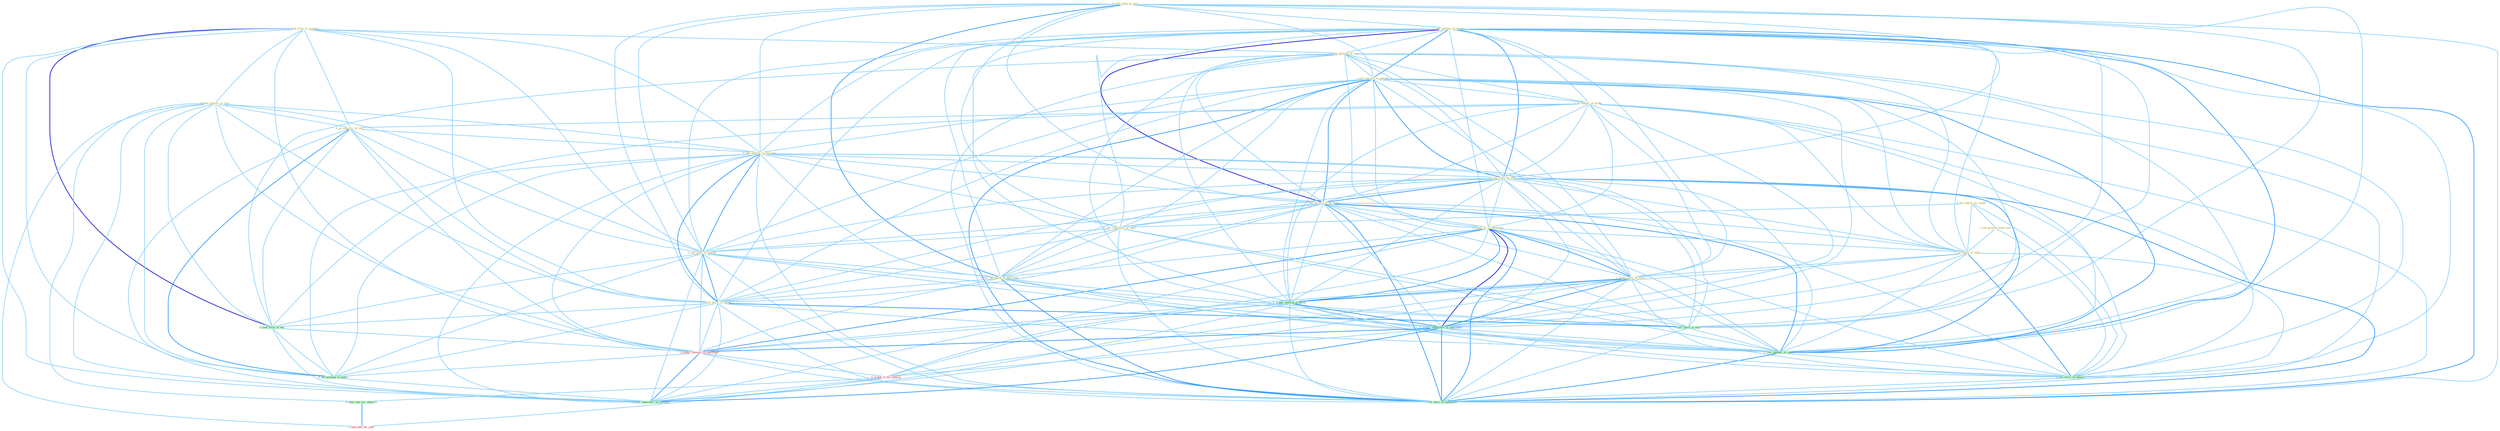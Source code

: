 Graph G{ 
    node
    [shape=polygon,style=filled,width=.5,height=.06,color="#BDFCC9",fixedsize=true,fontsize=4,
    fontcolor="#2f4f4f"];
    {node
    [color="#ffffe0", fontcolor="#8b7d6b"] "1_seek_term_in_economi " "0_sell_stake_to_unit " "1_sell_portion_of_receiv " "1_seek_payment_of_cost " "0_hold_groceri_in_rear " "1_sell_version_of_machin " "1_us_batteri_of_probe " "0_us_expertis_in_rest " "0_sell_station_in_yearnum " "1_sell_some_of_junk " "0_see_rhetor_as_signal " "1_see_growth_from_coat " "1_sell_portion_of_portfolio " "1_acquir_%_of_entitynam " "0_sell_subsidiari_as_part " "0_sell_milk_in_market " "1_see_begin_of_shift " "1_acquir_piec_of_estat " "0_sell_technolog_to_entitynam " "0_sell_stock_in_month "}
{node [color="#fff0f5", fontcolor="#b22222"] "1_acquir_interest_in_entitynam " "0_acquir_it_for_million " "1_hold_bill_for_year "}
edge [color="#B0E2FF"];

	"1_seek_term_in_economi " -- "1_seek_payment_of_cost " [w="1", color="#87cefa" ];
	"1_seek_term_in_economi " -- "0_hold_groceri_in_rear " [w="1", color="#87cefa" ];
	"1_seek_term_in_economi " -- "0_us_expertis_in_rest " [w="1", color="#87cefa" ];
	"1_seek_term_in_economi " -- "0_sell_station_in_yearnum " [w="1", color="#87cefa" ];
	"1_seek_term_in_economi " -- "0_sell_milk_in_market " [w="1", color="#87cefa" ];
	"1_seek_term_in_economi " -- "0_sell_stock_in_month " [w="1", color="#87cefa" ];
	"1_seek_term_in_economi " -- "0_seek_term_in_bid " [w="3", color="#0000cd" , len=0.6];
	"1_seek_term_in_economi " -- "1_acquir_interest_in_entitynam " [w="1", color="#87cefa" ];
	"1_seek_term_in_economi " -- "0_us_techniqu_in_heart " [w="1", color="#87cefa" ];
	"1_seek_term_in_economi " -- "0_acquir_laboratori_in_transact " [w="1", color="#87cefa" ];
	"0_sell_stake_to_unit " -- "1_sell_portion_of_receiv " [w="1", color="#87cefa" ];
	"0_sell_stake_to_unit " -- "1_sell_version_of_machin " [w="1", color="#87cefa" ];
	"0_sell_stake_to_unit " -- "0_sell_station_in_yearnum " [w="1", color="#87cefa" ];
	"0_sell_stake_to_unit " -- "1_sell_some_of_junk " [w="1", color="#87cefa" ];
	"0_sell_stake_to_unit " -- "1_sell_portion_of_portfolio " [w="1", color="#87cefa" ];
	"0_sell_stake_to_unit " -- "0_sell_subsidiari_as_part " [w="1", color="#87cefa" ];
	"0_sell_stake_to_unit " -- "0_sell_milk_in_market " [w="1", color="#87cefa" ];
	"0_sell_stake_to_unit " -- "0_sell_technolog_to_entitynam " [w="2", color="#1e90ff" , len=0.8];
	"0_sell_stake_to_unit " -- "0_sell_stock_in_month " [w="1", color="#87cefa" ];
	"0_sell_stake_to_unit " -- "0_sell_stock_at_time " [w="1", color="#87cefa" ];
	"0_sell_stake_to_unit " -- "1_sell_number_of_share " [w="1", color="#87cefa" ];
	"0_sell_stake_to_unit " -- "1_sell_divis_of_entitynam " [w="1", color="#87cefa" ];
	"1_sell_portion_of_receiv " -- "1_seek_payment_of_cost " [w="1", color="#87cefa" ];
	"1_sell_portion_of_receiv " -- "1_sell_version_of_machin " [w="2", color="#1e90ff" , len=0.8];
	"1_sell_portion_of_receiv " -- "1_us_batteri_of_probe " [w="1", color="#87cefa" ];
	"1_sell_portion_of_receiv " -- "0_sell_station_in_yearnum " [w="1", color="#87cefa" ];
	"1_sell_portion_of_receiv " -- "1_sell_some_of_junk " [w="2", color="#1e90ff" , len=0.8];
	"1_sell_portion_of_receiv " -- "1_sell_portion_of_portfolio " [w="3", color="#0000cd" , len=0.6];
	"1_sell_portion_of_receiv " -- "1_acquir_%_of_entitynam " [w="1", color="#87cefa" ];
	"1_sell_portion_of_receiv " -- "0_sell_subsidiari_as_part " [w="1", color="#87cefa" ];
	"1_sell_portion_of_receiv " -- "0_sell_milk_in_market " [w="1", color="#87cefa" ];
	"1_sell_portion_of_receiv " -- "1_see_begin_of_shift " [w="1", color="#87cefa" ];
	"1_sell_portion_of_receiv " -- "1_acquir_piec_of_estat " [w="1", color="#87cefa" ];
	"1_sell_portion_of_receiv " -- "0_sell_technolog_to_entitynam " [w="1", color="#87cefa" ];
	"1_sell_portion_of_receiv " -- "0_sell_stock_in_month " [w="1", color="#87cefa" ];
	"1_sell_portion_of_receiv " -- "1_acquir_million_of_asset " [w="1", color="#87cefa" ];
	"1_sell_portion_of_receiv " -- "1_acquir_laboratori_of_entitynam " [w="1", color="#87cefa" ];
	"1_sell_portion_of_receiv " -- "0_sell_stock_at_time " [w="1", color="#87cefa" ];
	"1_sell_portion_of_receiv " -- "1_sell_number_of_share " [w="2", color="#1e90ff" , len=0.8];
	"1_sell_portion_of_receiv " -- "1_see_reviv_of_interest " [w="1", color="#87cefa" ];
	"1_sell_portion_of_receiv " -- "1_sell_divis_of_entitynam " [w="2", color="#1e90ff" , len=0.8];
	"1_seek_payment_of_cost " -- "1_sell_version_of_machin " [w="1", color="#87cefa" ];
	"1_seek_payment_of_cost " -- "1_us_batteri_of_probe " [w="1", color="#87cefa" ];
	"1_seek_payment_of_cost " -- "1_sell_some_of_junk " [w="1", color="#87cefa" ];
	"1_seek_payment_of_cost " -- "1_sell_portion_of_portfolio " [w="1", color="#87cefa" ];
	"1_seek_payment_of_cost " -- "1_acquir_%_of_entitynam " [w="1", color="#87cefa" ];
	"1_seek_payment_of_cost " -- "1_see_begin_of_shift " [w="1", color="#87cefa" ];
	"1_seek_payment_of_cost " -- "1_acquir_piec_of_estat " [w="1", color="#87cefa" ];
	"1_seek_payment_of_cost " -- "1_acquir_million_of_asset " [w="1", color="#87cefa" ];
	"1_seek_payment_of_cost " -- "1_acquir_laboratori_of_entitynam " [w="1", color="#87cefa" ];
	"1_seek_payment_of_cost " -- "0_seek_term_in_bid " [w="1", color="#87cefa" ];
	"1_seek_payment_of_cost " -- "1_sell_number_of_share " [w="1", color="#87cefa" ];
	"1_seek_payment_of_cost " -- "1_see_reviv_of_interest " [w="1", color="#87cefa" ];
	"1_seek_payment_of_cost " -- "1_sell_divis_of_entitynam " [w="1", color="#87cefa" ];
	"0_hold_groceri_in_rear " -- "0_us_expertis_in_rest " [w="1", color="#87cefa" ];
	"0_hold_groceri_in_rear " -- "0_sell_station_in_yearnum " [w="1", color="#87cefa" ];
	"0_hold_groceri_in_rear " -- "0_sell_milk_in_market " [w="1", color="#87cefa" ];
	"0_hold_groceri_in_rear " -- "0_sell_stock_in_month " [w="1", color="#87cefa" ];
	"0_hold_groceri_in_rear " -- "0_seek_term_in_bid " [w="1", color="#87cefa" ];
	"0_hold_groceri_in_rear " -- "1_acquir_interest_in_entitynam " [w="1", color="#87cefa" ];
	"0_hold_groceri_in_rear " -- "0_us_techniqu_in_heart " [w="1", color="#87cefa" ];
	"0_hold_groceri_in_rear " -- "0_hold_rate_for_advertis " [w="1", color="#87cefa" ];
	"0_hold_groceri_in_rear " -- "0_acquir_laboratori_in_transact " [w="1", color="#87cefa" ];
	"0_hold_groceri_in_rear " -- "1_hold_bill_for_year " [w="1", color="#87cefa" ];
	"1_sell_version_of_machin " -- "1_us_batteri_of_probe " [w="1", color="#87cefa" ];
	"1_sell_version_of_machin " -- "0_sell_station_in_yearnum " [w="1", color="#87cefa" ];
	"1_sell_version_of_machin " -- "1_sell_some_of_junk " [w="2", color="#1e90ff" , len=0.8];
	"1_sell_version_of_machin " -- "1_sell_portion_of_portfolio " [w="2", color="#1e90ff" , len=0.8];
	"1_sell_version_of_machin " -- "1_acquir_%_of_entitynam " [w="1", color="#87cefa" ];
	"1_sell_version_of_machin " -- "0_sell_subsidiari_as_part " [w="1", color="#87cefa" ];
	"1_sell_version_of_machin " -- "0_sell_milk_in_market " [w="1", color="#87cefa" ];
	"1_sell_version_of_machin " -- "1_see_begin_of_shift " [w="1", color="#87cefa" ];
	"1_sell_version_of_machin " -- "1_acquir_piec_of_estat " [w="1", color="#87cefa" ];
	"1_sell_version_of_machin " -- "0_sell_technolog_to_entitynam " [w="1", color="#87cefa" ];
	"1_sell_version_of_machin " -- "0_sell_stock_in_month " [w="1", color="#87cefa" ];
	"1_sell_version_of_machin " -- "1_acquir_million_of_asset " [w="1", color="#87cefa" ];
	"1_sell_version_of_machin " -- "1_acquir_laboratori_of_entitynam " [w="1", color="#87cefa" ];
	"1_sell_version_of_machin " -- "0_sell_stock_at_time " [w="1", color="#87cefa" ];
	"1_sell_version_of_machin " -- "1_sell_number_of_share " [w="2", color="#1e90ff" , len=0.8];
	"1_sell_version_of_machin " -- "1_see_reviv_of_interest " [w="1", color="#87cefa" ];
	"1_sell_version_of_machin " -- "1_sell_divis_of_entitynam " [w="2", color="#1e90ff" , len=0.8];
	"1_us_batteri_of_probe " -- "0_us_expertis_in_rest " [w="1", color="#87cefa" ];
	"1_us_batteri_of_probe " -- "1_sell_some_of_junk " [w="1", color="#87cefa" ];
	"1_us_batteri_of_probe " -- "1_sell_portion_of_portfolio " [w="1", color="#87cefa" ];
	"1_us_batteri_of_probe " -- "1_acquir_%_of_entitynam " [w="1", color="#87cefa" ];
	"1_us_batteri_of_probe " -- "1_see_begin_of_shift " [w="1", color="#87cefa" ];
	"1_us_batteri_of_probe " -- "1_acquir_piec_of_estat " [w="1", color="#87cefa" ];
	"1_us_batteri_of_probe " -- "1_acquir_million_of_asset " [w="1", color="#87cefa" ];
	"1_us_batteri_of_probe " -- "1_acquir_laboratori_of_entitynam " [w="1", color="#87cefa" ];
	"1_us_batteri_of_probe " -- "0_us_techniqu_in_heart " [w="1", color="#87cefa" ];
	"1_us_batteri_of_probe " -- "1_sell_number_of_share " [w="1", color="#87cefa" ];
	"1_us_batteri_of_probe " -- "1_see_reviv_of_interest " [w="1", color="#87cefa" ];
	"1_us_batteri_of_probe " -- "1_sell_divis_of_entitynam " [w="1", color="#87cefa" ];
	"0_us_expertis_in_rest " -- "0_sell_station_in_yearnum " [w="1", color="#87cefa" ];
	"0_us_expertis_in_rest " -- "0_sell_milk_in_market " [w="1", color="#87cefa" ];
	"0_us_expertis_in_rest " -- "0_sell_stock_in_month " [w="1", color="#87cefa" ];
	"0_us_expertis_in_rest " -- "0_seek_term_in_bid " [w="1", color="#87cefa" ];
	"0_us_expertis_in_rest " -- "1_acquir_interest_in_entitynam " [w="1", color="#87cefa" ];
	"0_us_expertis_in_rest " -- "0_us_techniqu_in_heart " [w="2", color="#1e90ff" , len=0.8];
	"0_us_expertis_in_rest " -- "0_acquir_laboratori_in_transact " [w="1", color="#87cefa" ];
	"0_sell_station_in_yearnum " -- "1_sell_some_of_junk " [w="1", color="#87cefa" ];
	"0_sell_station_in_yearnum " -- "1_sell_portion_of_portfolio " [w="1", color="#87cefa" ];
	"0_sell_station_in_yearnum " -- "0_sell_subsidiari_as_part " [w="1", color="#87cefa" ];
	"0_sell_station_in_yearnum " -- "0_sell_milk_in_market " [w="2", color="#1e90ff" , len=0.8];
	"0_sell_station_in_yearnum " -- "0_sell_technolog_to_entitynam " [w="1", color="#87cefa" ];
	"0_sell_station_in_yearnum " -- "0_sell_stock_in_month " [w="2", color="#1e90ff" , len=0.8];
	"0_sell_station_in_yearnum " -- "0_seek_term_in_bid " [w="1", color="#87cefa" ];
	"0_sell_station_in_yearnum " -- "1_acquir_interest_in_entitynam " [w="1", color="#87cefa" ];
	"0_sell_station_in_yearnum " -- "0_us_techniqu_in_heart " [w="1", color="#87cefa" ];
	"0_sell_station_in_yearnum " -- "0_acquir_laboratori_in_transact " [w="1", color="#87cefa" ];
	"0_sell_station_in_yearnum " -- "0_sell_stock_at_time " [w="1", color="#87cefa" ];
	"0_sell_station_in_yearnum " -- "1_sell_number_of_share " [w="1", color="#87cefa" ];
	"0_sell_station_in_yearnum " -- "1_sell_divis_of_entitynam " [w="1", color="#87cefa" ];
	"1_sell_some_of_junk " -- "1_sell_portion_of_portfolio " [w="2", color="#1e90ff" , len=0.8];
	"1_sell_some_of_junk " -- "1_acquir_%_of_entitynam " [w="1", color="#87cefa" ];
	"1_sell_some_of_junk " -- "0_sell_subsidiari_as_part " [w="1", color="#87cefa" ];
	"1_sell_some_of_junk " -- "0_sell_milk_in_market " [w="1", color="#87cefa" ];
	"1_sell_some_of_junk " -- "1_see_begin_of_shift " [w="1", color="#87cefa" ];
	"1_sell_some_of_junk " -- "1_acquir_piec_of_estat " [w="1", color="#87cefa" ];
	"1_sell_some_of_junk " -- "0_sell_technolog_to_entitynam " [w="1", color="#87cefa" ];
	"1_sell_some_of_junk " -- "0_sell_stock_in_month " [w="1", color="#87cefa" ];
	"1_sell_some_of_junk " -- "1_acquir_million_of_asset " [w="1", color="#87cefa" ];
	"1_sell_some_of_junk " -- "1_acquir_laboratori_of_entitynam " [w="1", color="#87cefa" ];
	"1_sell_some_of_junk " -- "0_sell_stock_at_time " [w="1", color="#87cefa" ];
	"1_sell_some_of_junk " -- "1_sell_number_of_share " [w="2", color="#1e90ff" , len=0.8];
	"1_sell_some_of_junk " -- "1_see_reviv_of_interest " [w="1", color="#87cefa" ];
	"1_sell_some_of_junk " -- "1_sell_divis_of_entitynam " [w="2", color="#1e90ff" , len=0.8];
	"0_see_rhetor_as_signal " -- "1_see_growth_from_coat " [w="1", color="#87cefa" ];
	"0_see_rhetor_as_signal " -- "0_sell_subsidiari_as_part " [w="1", color="#87cefa" ];
	"0_see_rhetor_as_signal " -- "1_see_begin_of_shift " [w="1", color="#87cefa" ];
	"0_see_rhetor_as_signal " -- "1_see_reviv_of_interest " [w="1", color="#87cefa" ];
	"1_see_growth_from_coat " -- "1_see_begin_of_shift " [w="1", color="#87cefa" ];
	"1_see_growth_from_coat " -- "1_see_reviv_of_interest " [w="1", color="#87cefa" ];
	"1_sell_portion_of_portfolio " -- "1_acquir_%_of_entitynam " [w="1", color="#87cefa" ];
	"1_sell_portion_of_portfolio " -- "0_sell_subsidiari_as_part " [w="1", color="#87cefa" ];
	"1_sell_portion_of_portfolio " -- "0_sell_milk_in_market " [w="1", color="#87cefa" ];
	"1_sell_portion_of_portfolio " -- "1_see_begin_of_shift " [w="1", color="#87cefa" ];
	"1_sell_portion_of_portfolio " -- "1_acquir_piec_of_estat " [w="1", color="#87cefa" ];
	"1_sell_portion_of_portfolio " -- "0_sell_technolog_to_entitynam " [w="1", color="#87cefa" ];
	"1_sell_portion_of_portfolio " -- "0_sell_stock_in_month " [w="1", color="#87cefa" ];
	"1_sell_portion_of_portfolio " -- "1_acquir_million_of_asset " [w="1", color="#87cefa" ];
	"1_sell_portion_of_portfolio " -- "1_acquir_laboratori_of_entitynam " [w="1", color="#87cefa" ];
	"1_sell_portion_of_portfolio " -- "0_sell_stock_at_time " [w="1", color="#87cefa" ];
	"1_sell_portion_of_portfolio " -- "1_sell_number_of_share " [w="2", color="#1e90ff" , len=0.8];
	"1_sell_portion_of_portfolio " -- "1_see_reviv_of_interest " [w="1", color="#87cefa" ];
	"1_sell_portion_of_portfolio " -- "1_sell_divis_of_entitynam " [w="2", color="#1e90ff" , len=0.8];
	"1_acquir_%_of_entitynam " -- "1_see_begin_of_shift " [w="1", color="#87cefa" ];
	"1_acquir_%_of_entitynam " -- "1_acquir_piec_of_estat " [w="2", color="#1e90ff" , len=0.8];
	"1_acquir_%_of_entitynam " -- "0_sell_technolog_to_entitynam " [w="1", color="#87cefa" ];
	"1_acquir_%_of_entitynam " -- "1_acquir_million_of_asset " [w="2", color="#1e90ff" , len=0.8];
	"1_acquir_%_of_entitynam " -- "1_acquir_laboratori_of_entitynam " [w="3", color="#0000cd" , len=0.6];
	"1_acquir_%_of_entitynam " -- "1_acquir_interest_in_entitynam " [w="2", color="#1e90ff" , len=0.8];
	"1_acquir_%_of_entitynam " -- "0_acquir_it_for_million " [w="1", color="#87cefa" ];
	"1_acquir_%_of_entitynam " -- "0_acquir_laboratori_in_transact " [w="1", color="#87cefa" ];
	"1_acquir_%_of_entitynam " -- "1_sell_number_of_share " [w="1", color="#87cefa" ];
	"1_acquir_%_of_entitynam " -- "1_see_reviv_of_interest " [w="1", color="#87cefa" ];
	"1_acquir_%_of_entitynam " -- "1_sell_divis_of_entitynam " [w="2", color="#1e90ff" , len=0.8];
	"0_sell_subsidiari_as_part " -- "0_sell_milk_in_market " [w="1", color="#87cefa" ];
	"0_sell_subsidiari_as_part " -- "0_sell_technolog_to_entitynam " [w="1", color="#87cefa" ];
	"0_sell_subsidiari_as_part " -- "0_sell_stock_in_month " [w="1", color="#87cefa" ];
	"0_sell_subsidiari_as_part " -- "0_sell_stock_at_time " [w="1", color="#87cefa" ];
	"0_sell_subsidiari_as_part " -- "1_sell_number_of_share " [w="1", color="#87cefa" ];
	"0_sell_subsidiari_as_part " -- "1_sell_divis_of_entitynam " [w="1", color="#87cefa" ];
	"0_sell_milk_in_market " -- "0_sell_technolog_to_entitynam " [w="1", color="#87cefa" ];
	"0_sell_milk_in_market " -- "0_sell_stock_in_month " [w="2", color="#1e90ff" , len=0.8];
	"0_sell_milk_in_market " -- "0_seek_term_in_bid " [w="1", color="#87cefa" ];
	"0_sell_milk_in_market " -- "1_acquir_interest_in_entitynam " [w="1", color="#87cefa" ];
	"0_sell_milk_in_market " -- "0_us_techniqu_in_heart " [w="1", color="#87cefa" ];
	"0_sell_milk_in_market " -- "0_acquir_laboratori_in_transact " [w="1", color="#87cefa" ];
	"0_sell_milk_in_market " -- "0_sell_stock_at_time " [w="1", color="#87cefa" ];
	"0_sell_milk_in_market " -- "1_sell_number_of_share " [w="1", color="#87cefa" ];
	"0_sell_milk_in_market " -- "1_sell_divis_of_entitynam " [w="1", color="#87cefa" ];
	"1_see_begin_of_shift " -- "1_acquir_piec_of_estat " [w="1", color="#87cefa" ];
	"1_see_begin_of_shift " -- "1_acquir_million_of_asset " [w="1", color="#87cefa" ];
	"1_see_begin_of_shift " -- "1_acquir_laboratori_of_entitynam " [w="1", color="#87cefa" ];
	"1_see_begin_of_shift " -- "1_sell_number_of_share " [w="1", color="#87cefa" ];
	"1_see_begin_of_shift " -- "1_see_reviv_of_interest " [w="2", color="#1e90ff" , len=0.8];
	"1_see_begin_of_shift " -- "1_sell_divis_of_entitynam " [w="1", color="#87cefa" ];
	"1_acquir_piec_of_estat " -- "1_acquir_million_of_asset " [w="2", color="#1e90ff" , len=0.8];
	"1_acquir_piec_of_estat " -- "1_acquir_laboratori_of_entitynam " [w="2", color="#1e90ff" , len=0.8];
	"1_acquir_piec_of_estat " -- "1_acquir_interest_in_entitynam " [w="1", color="#87cefa" ];
	"1_acquir_piec_of_estat " -- "0_acquir_it_for_million " [w="1", color="#87cefa" ];
	"1_acquir_piec_of_estat " -- "0_acquir_laboratori_in_transact " [w="1", color="#87cefa" ];
	"1_acquir_piec_of_estat " -- "1_sell_number_of_share " [w="1", color="#87cefa" ];
	"1_acquir_piec_of_estat " -- "1_see_reviv_of_interest " [w="1", color="#87cefa" ];
	"1_acquir_piec_of_estat " -- "1_sell_divis_of_entitynam " [w="1", color="#87cefa" ];
	"0_sell_technolog_to_entitynam " -- "0_sell_stock_in_month " [w="1", color="#87cefa" ];
	"0_sell_technolog_to_entitynam " -- "1_acquir_laboratori_of_entitynam " [w="1", color="#87cefa" ];
	"0_sell_technolog_to_entitynam " -- "1_acquir_interest_in_entitynam " [w="1", color="#87cefa" ];
	"0_sell_technolog_to_entitynam " -- "0_sell_stock_at_time " [w="1", color="#87cefa" ];
	"0_sell_technolog_to_entitynam " -- "1_sell_number_of_share " [w="1", color="#87cefa" ];
	"0_sell_technolog_to_entitynam " -- "1_sell_divis_of_entitynam " [w="2", color="#1e90ff" , len=0.8];
	"0_sell_stock_in_month " -- "0_seek_term_in_bid " [w="1", color="#87cefa" ];
	"0_sell_stock_in_month " -- "1_acquir_interest_in_entitynam " [w="1", color="#87cefa" ];
	"0_sell_stock_in_month " -- "0_us_techniqu_in_heart " [w="1", color="#87cefa" ];
	"0_sell_stock_in_month " -- "0_acquir_laboratori_in_transact " [w="1", color="#87cefa" ];
	"0_sell_stock_in_month " -- "0_sell_stock_at_time " [w="2", color="#1e90ff" , len=0.8];
	"0_sell_stock_in_month " -- "1_sell_number_of_share " [w="1", color="#87cefa" ];
	"0_sell_stock_in_month " -- "1_sell_divis_of_entitynam " [w="1", color="#87cefa" ];
	"1_acquir_million_of_asset " -- "1_acquir_laboratori_of_entitynam " [w="2", color="#1e90ff" , len=0.8];
	"1_acquir_million_of_asset " -- "1_acquir_interest_in_entitynam " [w="1", color="#87cefa" ];
	"1_acquir_million_of_asset " -- "0_acquir_it_for_million " [w="1", color="#87cefa" ];
	"1_acquir_million_of_asset " -- "0_acquir_laboratori_in_transact " [w="1", color="#87cefa" ];
	"1_acquir_million_of_asset " -- "1_sell_number_of_share " [w="1", color="#87cefa" ];
	"1_acquir_million_of_asset " -- "1_see_reviv_of_interest " [w="1", color="#87cefa" ];
	"1_acquir_million_of_asset " -- "1_sell_divis_of_entitynam " [w="1", color="#87cefa" ];
	"1_acquir_laboratori_of_entitynam " -- "1_acquir_interest_in_entitynam " [w="2", color="#1e90ff" , len=0.8];
	"1_acquir_laboratori_of_entitynam " -- "0_acquir_it_for_million " [w="1", color="#87cefa" ];
	"1_acquir_laboratori_of_entitynam " -- "0_acquir_laboratori_in_transact " [w="2", color="#1e90ff" , len=0.8];
	"1_acquir_laboratori_of_entitynam " -- "1_sell_number_of_share " [w="1", color="#87cefa" ];
	"1_acquir_laboratori_of_entitynam " -- "1_see_reviv_of_interest " [w="1", color="#87cefa" ];
	"1_acquir_laboratori_of_entitynam " -- "1_sell_divis_of_entitynam " [w="2", color="#1e90ff" , len=0.8];
	"0_seek_term_in_bid " -- "1_acquir_interest_in_entitynam " [w="1", color="#87cefa" ];
	"0_seek_term_in_bid " -- "0_us_techniqu_in_heart " [w="1", color="#87cefa" ];
	"0_seek_term_in_bid " -- "0_acquir_laboratori_in_transact " [w="1", color="#87cefa" ];
	"1_acquir_interest_in_entitynam " -- "0_us_techniqu_in_heart " [w="1", color="#87cefa" ];
	"1_acquir_interest_in_entitynam " -- "0_acquir_it_for_million " [w="1", color="#87cefa" ];
	"1_acquir_interest_in_entitynam " -- "0_acquir_laboratori_in_transact " [w="2", color="#1e90ff" , len=0.8];
	"1_acquir_interest_in_entitynam " -- "1_sell_divis_of_entitynam " [w="1", color="#87cefa" ];
	"0_us_techniqu_in_heart " -- "0_acquir_laboratori_in_transact " [w="1", color="#87cefa" ];
	"0_acquir_it_for_million " -- "0_hold_rate_for_advertis " [w="1", color="#87cefa" ];
	"0_acquir_it_for_million " -- "0_acquir_laboratori_in_transact " [w="1", color="#87cefa" ];
	"0_acquir_it_for_million " -- "1_hold_bill_for_year " [w="1", color="#87cefa" ];
	"0_hold_rate_for_advertis " -- "1_hold_bill_for_year " [w="2", color="#1e90ff" , len=0.8];
	"0_sell_stock_at_time " -- "1_sell_number_of_share " [w="1", color="#87cefa" ];
	"0_sell_stock_at_time " -- "1_sell_divis_of_entitynam " [w="1", color="#87cefa" ];
	"1_sell_number_of_share " -- "1_see_reviv_of_interest " [w="1", color="#87cefa" ];
	"1_sell_number_of_share " -- "1_sell_divis_of_entitynam " [w="2", color="#1e90ff" , len=0.8];
	"1_see_reviv_of_interest " -- "1_sell_divis_of_entitynam " [w="1", color="#87cefa" ];
}